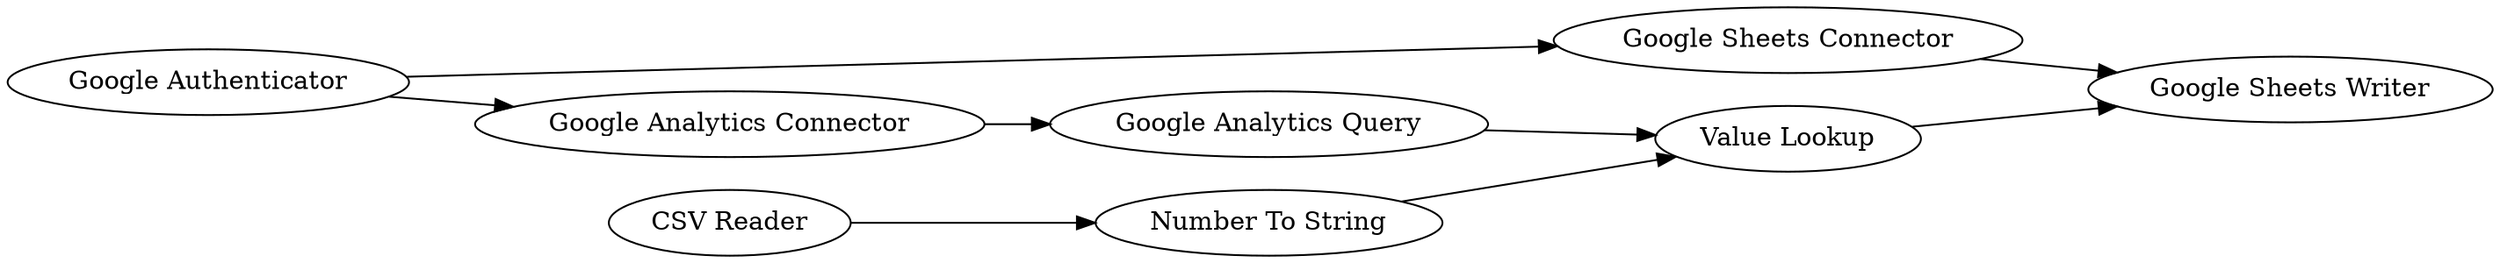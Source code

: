 digraph {
	1 [label="Google Authenticator"]
	2 [label="Google Analytics Connector"]
	3 [label="Google Analytics Query"]
	4 [label="CSV Reader"]
	5 [label="Value Lookup"]
	6 [label="Google Sheets Connector"]
	7 [label="Google Sheets Writer"]
	8 [label="Number To String"]
	1 -> 2
	1 -> 6
	2 -> 3
	3 -> 5
	4 -> 8
	5 -> 7
	6 -> 7
	8 -> 5
	rankdir=LR
}
